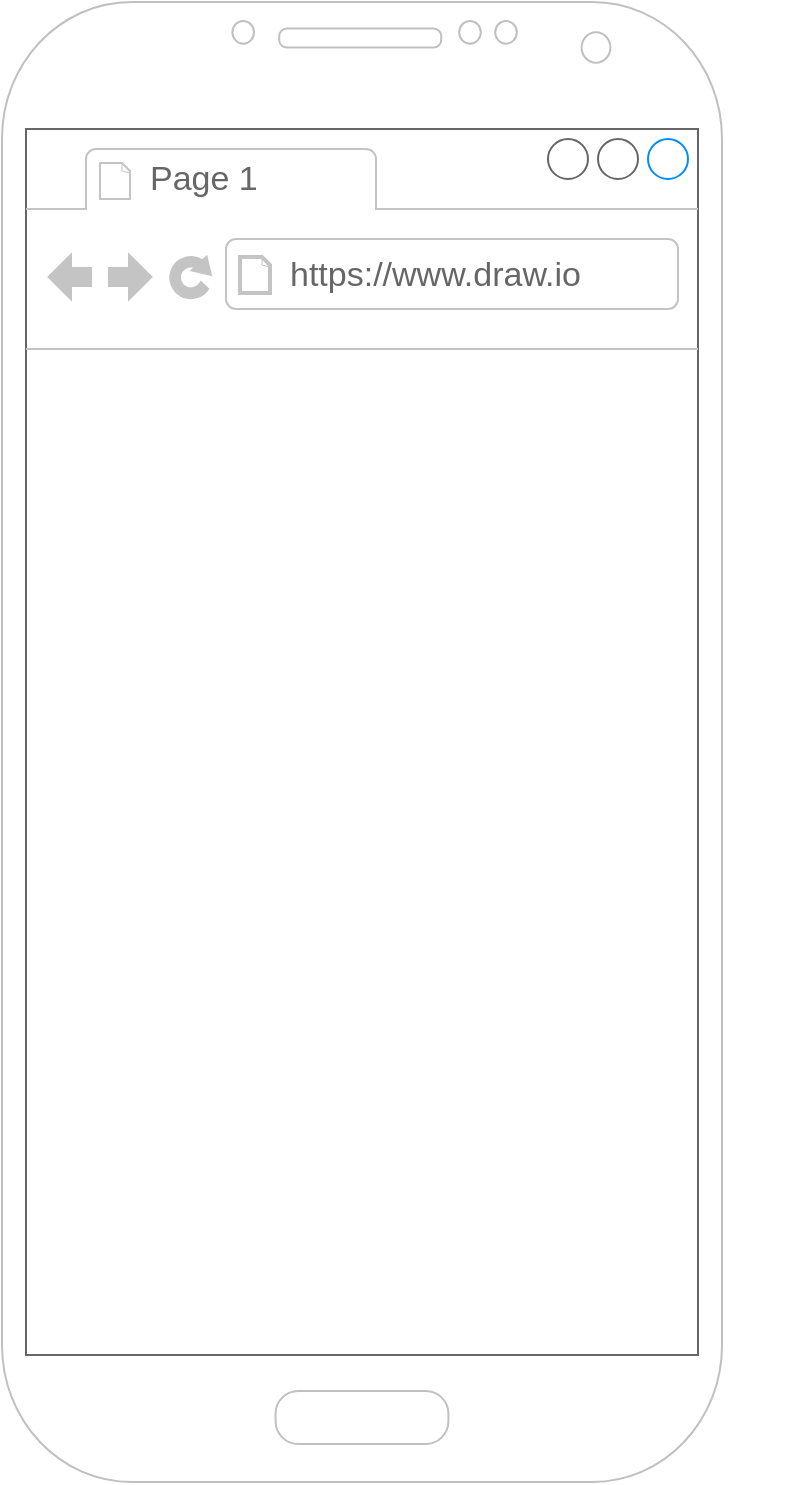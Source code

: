 <mxfile version="23.1.5" type="device">
  <diagram name="Page-1" id="tuLd8cSAwtY4dUXWm7uf">
    <mxGraphModel dx="1434" dy="844" grid="1" gridSize="10" guides="1" tooltips="1" connect="1" arrows="1" fold="1" page="1" pageScale="1" pageWidth="827" pageHeight="1169" math="0" shadow="0">
      <root>
        <mxCell id="0" />
        <mxCell id="1" parent="0" />
        <mxCell id="WixMWgGIbutMQsAU0jle-2" value="" style="verticalLabelPosition=bottom;verticalAlign=top;html=1;shadow=0;dashed=0;strokeWidth=1;shape=mxgraph.android.phone2;strokeColor=#c0c0c0;container=0;" vertex="1" parent="1">
          <mxGeometry x="180" y="80" width="360" height="740" as="geometry" />
        </mxCell>
        <mxCell id="WixMWgGIbutMQsAU0jle-5" value="" style="strokeWidth=1;shadow=0;dashed=0;align=center;html=1;shape=mxgraph.mockup.containers.browserWindow;rSize=0;strokeColor=#666666;strokeColor2=#008cff;strokeColor3=#c4c4c4;mainText=,;recursiveResize=0;container=0;" vertex="1" parent="1">
          <mxGeometry x="192" y="143.5" width="336" height="613" as="geometry" />
        </mxCell>
        <mxCell id="WixMWgGIbutMQsAU0jle-6" value="Page 1" style="strokeWidth=1;shadow=0;dashed=0;align=center;html=1;shape=mxgraph.mockup.containers.anchor;fontSize=17;fontColor=#666666;align=left;whiteSpace=wrap;container=0;" vertex="1" parent="1">
          <mxGeometry x="252" y="155.5" width="110" height="26" as="geometry" />
        </mxCell>
        <mxCell id="WixMWgGIbutMQsAU0jle-7" value="https://www.draw.io" style="strokeWidth=1;shadow=0;dashed=0;align=center;html=1;shape=mxgraph.mockup.containers.anchor;rSize=0;fontSize=17;fontColor=#666666;align=left;container=0;" vertex="1" parent="1">
          <mxGeometry x="322" y="203.5" width="250" height="26" as="geometry" />
        </mxCell>
      </root>
    </mxGraphModel>
  </diagram>
</mxfile>
